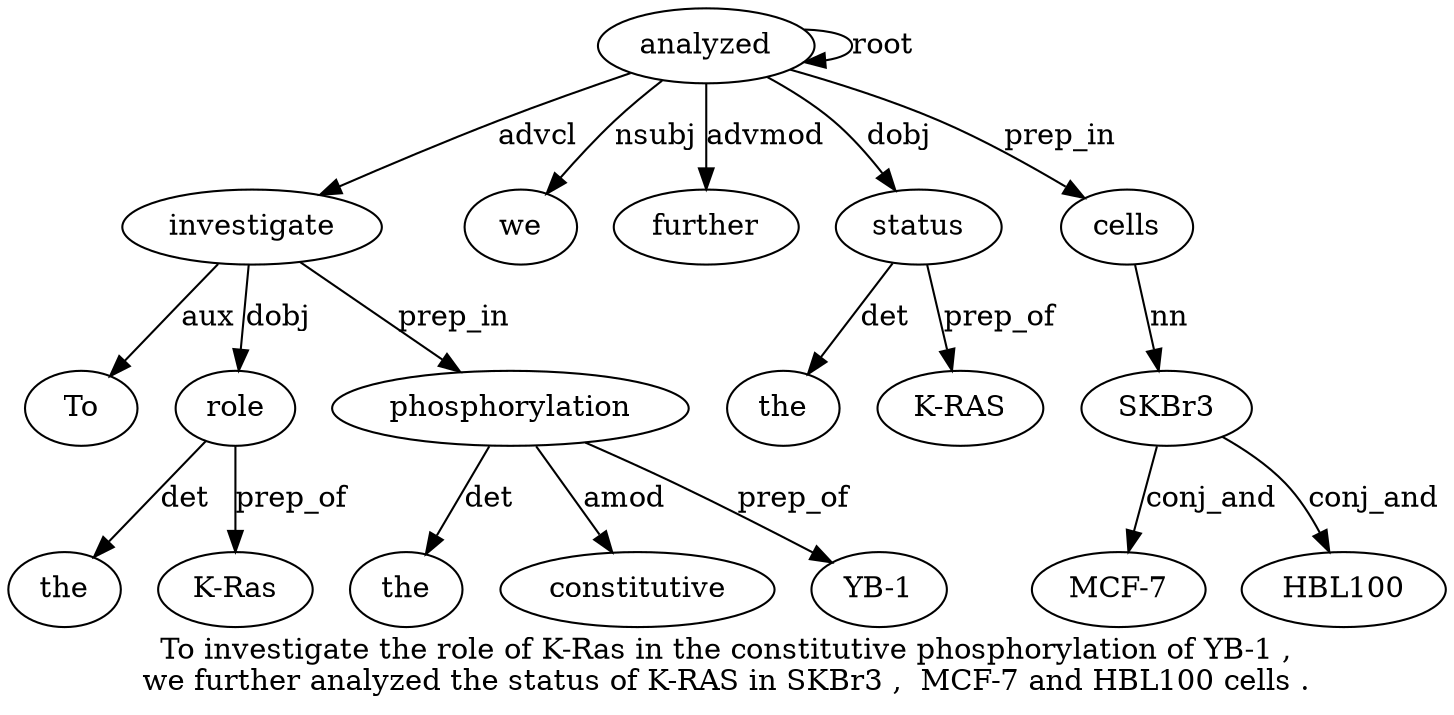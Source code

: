 digraph "To investigate the role of K-Ras in the constitutive phosphorylation of YB-1 ,  we further analyzed the status of K-RAS in SKBr3 ,  MCF-7 and HBL100 cells ." {
label="To investigate the role of K-Ras in the constitutive phosphorylation of YB-1 ,
we further analyzed the status of K-RAS in SKBr3 ,  MCF-7 and HBL100 cells .";
investigate2 [style=filled, fillcolor=white, label=investigate];
To1 [style=filled, fillcolor=white, label=To];
investigate2 -> To1  [label=aux];
analyzed16 [style=filled, fillcolor=white, label=analyzed];
analyzed16 -> investigate2  [label=advcl];
role4 [style=filled, fillcolor=white, label=role];
the3 [style=filled, fillcolor=white, label=the];
role4 -> the3  [label=det];
investigate2 -> role4  [label=dobj];
"K-Ras6" [style=filled, fillcolor=white, label="K-Ras"];
role4 -> "K-Ras6"  [label=prep_of];
phosphorylation10 [style=filled, fillcolor=white, label=phosphorylation];
the8 [style=filled, fillcolor=white, label=the];
phosphorylation10 -> the8  [label=det];
constitutive9 [style=filled, fillcolor=white, label=constitutive];
phosphorylation10 -> constitutive9  [label=amod];
investigate2 -> phosphorylation10  [label=prep_in];
"YB-12" [style=filled, fillcolor=white, label="YB-1"];
phosphorylation10 -> "YB-12"  [label=prep_of];
we14 [style=filled, fillcolor=white, label=we];
analyzed16 -> we14  [label=nsubj];
further15 [style=filled, fillcolor=white, label=further];
analyzed16 -> further15  [label=advmod];
analyzed16 -> analyzed16  [label=root];
status18 [style=filled, fillcolor=white, label=status];
the17 [style=filled, fillcolor=white, label=the];
status18 -> the17  [label=det];
analyzed16 -> status18  [label=dobj];
"K-RAS20" [style=filled, fillcolor=white, label="K-RAS"];
status18 -> "K-RAS20"  [label=prep_of];
cells27 [style=filled, fillcolor=white, label=cells];
SKBr322 [style=filled, fillcolor=white, label=SKBr3];
cells27 -> SKBr322  [label=nn];
"MCF-724" [style=filled, fillcolor=white, label="MCF-7"];
SKBr322 -> "MCF-724"  [label=conj_and];
HBL10026 [style=filled, fillcolor=white, label=HBL100];
SKBr322 -> HBL10026  [label=conj_and];
analyzed16 -> cells27  [label=prep_in];
}
